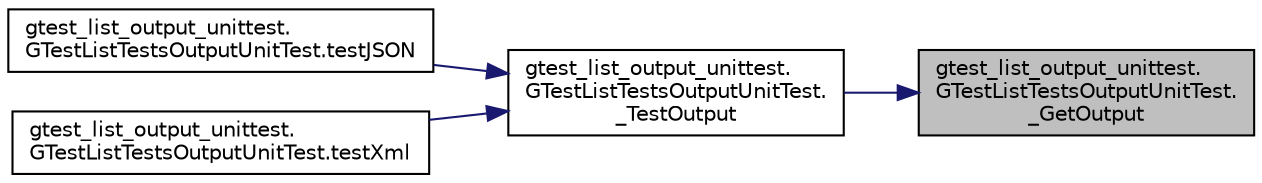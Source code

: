 digraph "gtest_list_output_unittest.GTestListTestsOutputUnitTest._GetOutput"
{
 // LATEX_PDF_SIZE
  bgcolor="transparent";
  edge [fontname="Helvetica",fontsize="10",labelfontname="Helvetica",labelfontsize="10"];
  node [fontname="Helvetica",fontsize="10",shape=record];
  rankdir="RL";
  Node1 [label="gtest_list_output_unittest.\lGTestListTestsOutputUnitTest.\l_GetOutput",height=0.2,width=0.4,color="black", fillcolor="grey75", style="filled", fontcolor="black",tooltip=" "];
  Node1 -> Node2 [dir="back",color="midnightblue",fontsize="10",style="solid",fontname="Helvetica"];
  Node2 [label="gtest_list_output_unittest.\lGTestListTestsOutputUnitTest.\l_TestOutput",height=0.2,width=0.4,color="black",URL="$classgtest__list__output__unittest_1_1GTestListTestsOutputUnitTest.html#aa55917904d9c888f566fbf5cac1e63ac",tooltip=" "];
  Node2 -> Node3 [dir="back",color="midnightblue",fontsize="10",style="solid",fontname="Helvetica"];
  Node3 [label="gtest_list_output_unittest.\lGTestListTestsOutputUnitTest.testJSON",height=0.2,width=0.4,color="black",URL="$classgtest__list__output__unittest_1_1GTestListTestsOutputUnitTest.html#a99bc0627a969b4c7b63ed91e8f187637",tooltip=" "];
  Node2 -> Node4 [dir="back",color="midnightblue",fontsize="10",style="solid",fontname="Helvetica"];
  Node4 [label="gtest_list_output_unittest.\lGTestListTestsOutputUnitTest.testXml",height=0.2,width=0.4,color="black",URL="$classgtest__list__output__unittest_1_1GTestListTestsOutputUnitTest.html#ad3088bc8ee3a0abdabbf1b90507e272e",tooltip=" "];
}
